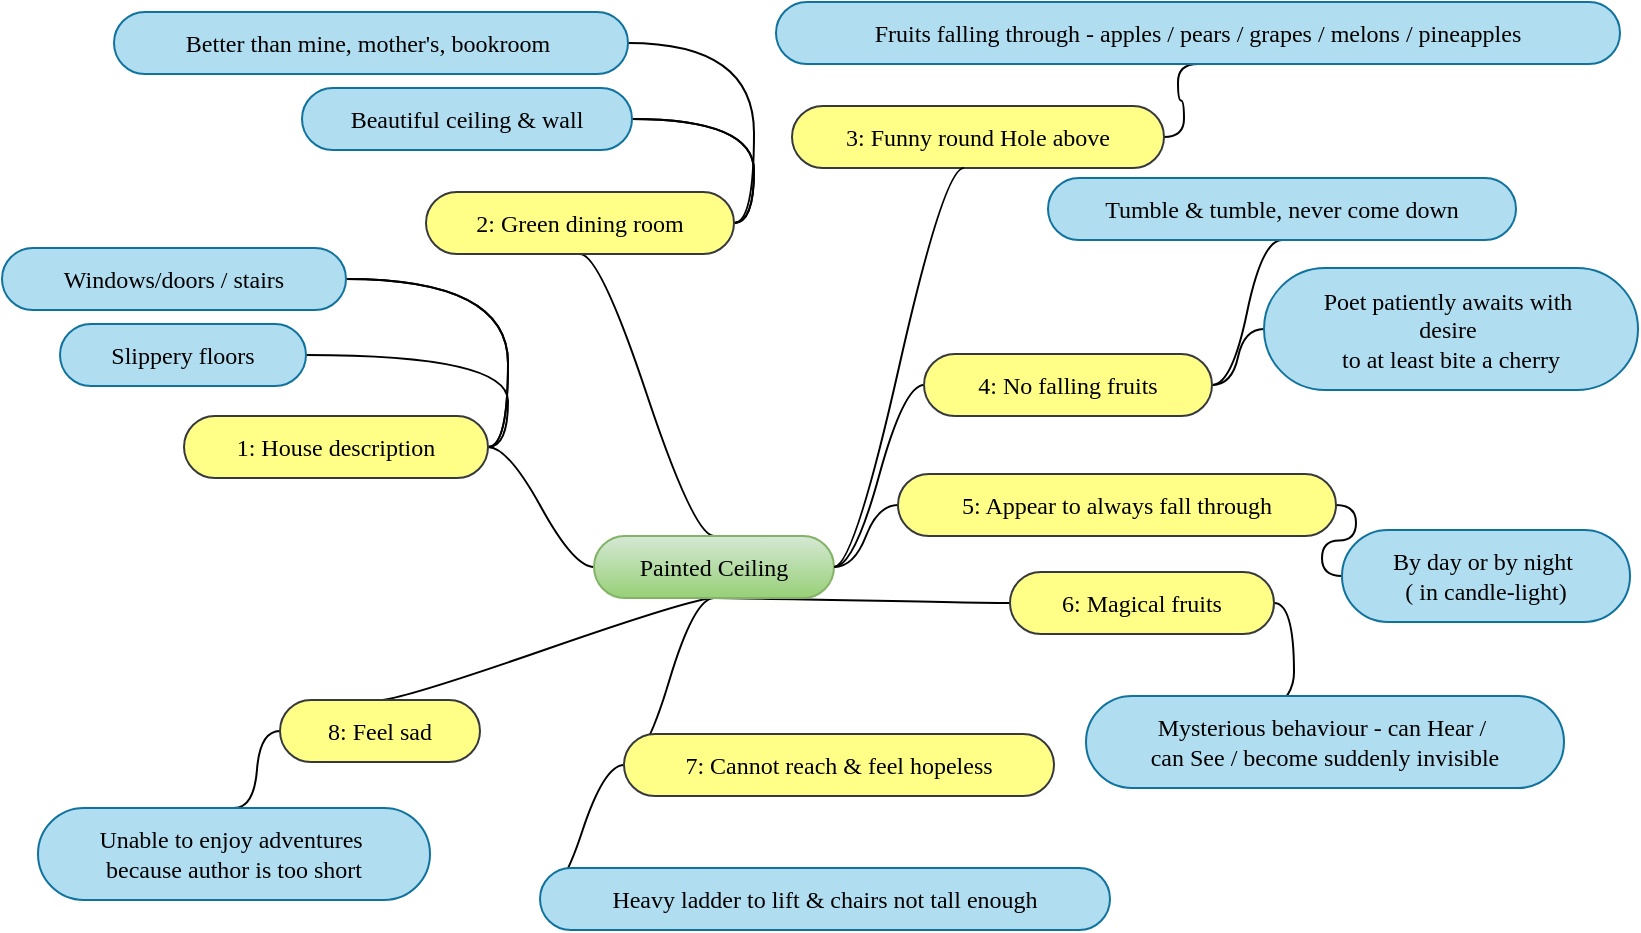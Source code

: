 <mxfile border="50" scale="3" compressed="false" locked="false" version="26.1.1" pages="2">
  <diagram name="Lit_Painted_Ceiling" id="YmL12bMKpDGza6XwsDPr">
    <mxGraphModel dx="2581" dy="941" grid="0" gridSize="10" guides="1" tooltips="1" connect="1" arrows="1" fold="1" page="1" pageScale="1" pageWidth="827" pageHeight="1169" background="none" math="1" shadow="0">
      <root>
        <mxCell id="X5NqExCQtvZxIxQ7pmgY-0" />
        <mxCell id="1" parent="X5NqExCQtvZxIxQ7pmgY-0" />
        <mxCell id="q5sWosqhss169XubvOwO-3" value="" style="edgeStyle=entityRelationEdgeStyle;rounded=0;orthogonalLoop=1;jettySize=auto;html=1;startArrow=none;endArrow=none;segment=10;curved=1;sourcePerimeterSpacing=0;targetPerimeterSpacing=0;" edge="1" parent="1" source="q5sWosqhss169XubvOwO-4" target="q5sWosqhss169XubvOwO-11">
          <mxGeometry relative="1" as="geometry" />
        </mxCell>
        <mxCell id="q5sWosqhss169XubvOwO-28" style="edgeStyle=entityRelationEdgeStyle;rounded=0;orthogonalLoop=1;jettySize=auto;html=1;startArrow=none;endArrow=none;segment=10;curved=1;sourcePerimeterSpacing=0;targetPerimeterSpacing=0;exitX=0.5;exitY=0;exitDx=0;exitDy=0;entryX=0.5;entryY=1;entryDx=0;entryDy=0;" edge="1" parent="1" source="q5sWosqhss169XubvOwO-4" target="q5sWosqhss169XubvOwO-23">
          <mxGeometry relative="1" as="geometry" />
        </mxCell>
        <mxCell id="q5sWosqhss169XubvOwO-38" style="edgeStyle=entityRelationEdgeStyle;rounded=0;orthogonalLoop=1;jettySize=auto;html=1;startArrow=none;endArrow=none;segment=10;curved=1;sourcePerimeterSpacing=0;targetPerimeterSpacing=0;" edge="1" parent="1" source="q5sWosqhss169XubvOwO-4" target="q5sWosqhss169XubvOwO-33">
          <mxGeometry relative="1" as="geometry" />
        </mxCell>
        <mxCell id="q5sWosqhss169XubvOwO-42" style="edgeStyle=entityRelationEdgeStyle;rounded=0;orthogonalLoop=1;jettySize=auto;html=1;startArrow=none;endArrow=none;segment=10;curved=1;sourcePerimeterSpacing=0;targetPerimeterSpacing=0;entryX=0;entryY=0.5;entryDx=0;entryDy=0;" edge="1" parent="1" source="q5sWosqhss169XubvOwO-4" target="q5sWosqhss169XubvOwO-39">
          <mxGeometry relative="1" as="geometry" />
        </mxCell>
        <mxCell id="q5sWosqhss169XubvOwO-44" style="edgeStyle=entityRelationEdgeStyle;rounded=0;orthogonalLoop=1;jettySize=auto;html=1;startArrow=none;endArrow=none;segment=10;curved=1;sourcePerimeterSpacing=0;targetPerimeterSpacing=0;exitX=0.5;exitY=1;exitDx=0;exitDy=0;entryX=0;entryY=0.5;entryDx=0;entryDy=0;" edge="1" parent="1" source="q5sWosqhss169XubvOwO-4" target="q5sWosqhss169XubvOwO-43">
          <mxGeometry relative="1" as="geometry" />
        </mxCell>
        <mxCell id="q5sWosqhss169XubvOwO-51" style="edgeStyle=entityRelationEdgeStyle;rounded=0;orthogonalLoop=1;jettySize=auto;html=1;startArrow=none;endArrow=none;segment=10;curved=1;sourcePerimeterSpacing=0;targetPerimeterSpacing=0;exitX=0.5;exitY=1;exitDx=0;exitDy=0;entryX=0;entryY=0.5;entryDx=0;entryDy=0;" edge="1" parent="1" source="q5sWosqhss169XubvOwO-4" target="q5sWosqhss169XubvOwO-47">
          <mxGeometry relative="1" as="geometry" />
        </mxCell>
        <mxCell id="q5sWosqhss169XubvOwO-54" style="edgeStyle=entityRelationEdgeStyle;rounded=0;orthogonalLoop=1;jettySize=auto;html=1;startArrow=none;endArrow=none;segment=10;curved=1;sourcePerimeterSpacing=0;targetPerimeterSpacing=0;exitX=0.5;exitY=1;exitDx=0;exitDy=0;entryX=0.5;entryY=0;entryDx=0;entryDy=0;" edge="1" parent="1" source="q5sWosqhss169XubvOwO-4" target="q5sWosqhss169XubvOwO-53">
          <mxGeometry relative="1" as="geometry" />
        </mxCell>
        <mxCell id="q5sWosqhss169XubvOwO-4" value="&lt;font face=&quot;Comic Sans MS&quot;&gt;Painted Ceiling&lt;/font&gt;" style="whiteSpace=wrap;html=1;rounded=1;arcSize=50;align=center;verticalAlign=middle;strokeWidth=1;autosize=1;spacing=4;treeFolding=1;treeMoving=1;newEdgeStyle={&quot;edgeStyle&quot;:&quot;entityRelationEdgeStyle&quot;,&quot;startArrow&quot;:&quot;none&quot;,&quot;endArrow&quot;:&quot;none&quot;,&quot;segment&quot;:10,&quot;curved&quot;:1,&quot;sourcePerimeterSpacing&quot;:0,&quot;targetPerimeterSpacing&quot;:0};fillColor=#d5e8d4;strokeColor=#82b366;gradientColor=#97d077;" vertex="1" parent="1">
          <mxGeometry x="-525" y="278" width="120" height="31" as="geometry" />
        </mxCell>
        <mxCell id="q5sWosqhss169XubvOwO-5" value="" style="edgeStyle=entityRelationEdgeStyle;rounded=0;orthogonalLoop=1;jettySize=auto;html=1;startArrow=none;endArrow=none;segment=10;curved=1;sourcePerimeterSpacing=0;targetPerimeterSpacing=0;" edge="1" parent="1" target="q5sWosqhss169XubvOwO-12">
          <mxGeometry relative="1" as="geometry">
            <mxPoint x="-470" y="365.5" as="sourcePoint" />
          </mxGeometry>
        </mxCell>
        <mxCell id="q5sWosqhss169XubvOwO-6" value="" style="edgeStyle=entityRelationEdgeStyle;rounded=0;orthogonalLoop=1;jettySize=auto;html=1;startArrow=none;endArrow=none;segment=10;curved=1;sourcePerimeterSpacing=0;targetPerimeterSpacing=0;" edge="1" parent="1" target="q5sWosqhss169XubvOwO-13">
          <mxGeometry relative="1" as="geometry">
            <mxPoint x="-470" y="365.5" as="sourcePoint" />
          </mxGeometry>
        </mxCell>
        <mxCell id="q5sWosqhss169XubvOwO-8" value="" style="edgeStyle=entityRelationEdgeStyle;rounded=0;orthogonalLoop=1;jettySize=auto;html=1;startArrow=none;endArrow=none;segment=10;curved=1;sourcePerimeterSpacing=0;targetPerimeterSpacing=0;" edge="1" parent="1" source="q5sWosqhss169XubvOwO-11" target="q5sWosqhss169XubvOwO-14">
          <mxGeometry relative="1" as="geometry" />
        </mxCell>
        <mxCell id="q5sWosqhss169XubvOwO-9" value="" style="edgeStyle=entityRelationEdgeStyle;rounded=0;orthogonalLoop=1;jettySize=auto;html=1;startArrow=none;endArrow=none;segment=10;curved=1;sourcePerimeterSpacing=0;targetPerimeterSpacing=0;" edge="1" parent="1" source="q5sWosqhss169XubvOwO-11" target="q5sWosqhss169XubvOwO-14">
          <mxGeometry relative="1" as="geometry" />
        </mxCell>
        <mxCell id="q5sWosqhss169XubvOwO-18" style="edgeStyle=entityRelationEdgeStyle;rounded=0;orthogonalLoop=1;jettySize=auto;html=1;startArrow=none;endArrow=none;segment=10;curved=1;sourcePerimeterSpacing=0;targetPerimeterSpacing=0;" edge="1" parent="1" source="q5sWosqhss169XubvOwO-11" target="q5sWosqhss169XubvOwO-17">
          <mxGeometry relative="1" as="geometry" />
        </mxCell>
        <mxCell id="q5sWosqhss169XubvOwO-11" value="&lt;font face=&quot;Comic Sans MS&quot;&gt;1: House description&lt;/font&gt;" style="whiteSpace=wrap;html=1;rounded=1;arcSize=50;align=center;verticalAlign=middle;strokeWidth=1;autosize=1;spacing=4;treeFolding=1;treeMoving=1;newEdgeStyle={&quot;edgeStyle&quot;:&quot;entityRelationEdgeStyle&quot;,&quot;startArrow&quot;:&quot;none&quot;,&quot;endArrow&quot;:&quot;none&quot;,&quot;segment&quot;:10,&quot;curved&quot;:1,&quot;sourcePerimeterSpacing&quot;:0,&quot;targetPerimeterSpacing&quot;:0};fillColor=#ffff88;strokeColor=#36393d;" vertex="1" parent="1">
          <mxGeometry x="-730" y="218" width="152" height="31" as="geometry" />
        </mxCell>
        <mxCell id="q5sWosqhss169XubvOwO-14" value="&lt;font face=&quot;Comic Sans MS&quot;&gt;Windows/doors / stairs&lt;/font&gt;" style="whiteSpace=wrap;html=1;rounded=1;arcSize=50;align=center;verticalAlign=middle;strokeWidth=1;autosize=1;spacing=4;treeFolding=1;treeMoving=1;newEdgeStyle={&quot;edgeStyle&quot;:&quot;entityRelationEdgeStyle&quot;,&quot;startArrow&quot;:&quot;none&quot;,&quot;endArrow&quot;:&quot;none&quot;,&quot;segment&quot;:10,&quot;curved&quot;:1,&quot;sourcePerimeterSpacing&quot;:0,&quot;targetPerimeterSpacing&quot;:0};fillColor=#b1ddf0;strokeColor=#10739e;" vertex="1" parent="1">
          <mxGeometry x="-821" y="134" width="172" height="31" as="geometry" />
        </mxCell>
        <mxCell id="q5sWosqhss169XubvOwO-17" value="&lt;font face=&quot;Comic Sans MS&quot;&gt;Slippery floors&lt;/font&gt;" style="whiteSpace=wrap;html=1;rounded=1;arcSize=50;align=center;verticalAlign=middle;strokeWidth=1;autosize=1;spacing=4;treeFolding=1;treeMoving=1;newEdgeStyle={&quot;edgeStyle&quot;:&quot;entityRelationEdgeStyle&quot;,&quot;startArrow&quot;:&quot;none&quot;,&quot;endArrow&quot;:&quot;none&quot;,&quot;segment&quot;:10,&quot;curved&quot;:1,&quot;sourcePerimeterSpacing&quot;:0,&quot;targetPerimeterSpacing&quot;:0};fillColor=#b1ddf0;strokeColor=#10739e;" vertex="1" parent="1">
          <mxGeometry x="-792" y="172" width="123" height="31" as="geometry" />
        </mxCell>
        <mxCell id="q5sWosqhss169XubvOwO-19" value="" style="edgeStyle=entityRelationEdgeStyle;rounded=0;orthogonalLoop=1;jettySize=auto;html=1;startArrow=none;endArrow=none;segment=10;curved=1;sourcePerimeterSpacing=0;targetPerimeterSpacing=0;" edge="1" parent="1" source="q5sWosqhss169XubvOwO-23" target="q5sWosqhss169XubvOwO-24">
          <mxGeometry relative="1" as="geometry" />
        </mxCell>
        <mxCell id="q5sWosqhss169XubvOwO-20" value="" style="edgeStyle=entityRelationEdgeStyle;rounded=0;orthogonalLoop=1;jettySize=auto;html=1;startArrow=none;endArrow=none;segment=10;curved=1;sourcePerimeterSpacing=0;targetPerimeterSpacing=0;" edge="1" parent="1" source="q5sWosqhss169XubvOwO-23" target="q5sWosqhss169XubvOwO-24">
          <mxGeometry relative="1" as="geometry" />
        </mxCell>
        <mxCell id="q5sWosqhss169XubvOwO-21" value="" style="edgeStyle=entityRelationEdgeStyle;rounded=0;orthogonalLoop=1;jettySize=auto;html=1;startArrow=none;endArrow=none;segment=10;curved=1;sourcePerimeterSpacing=0;targetPerimeterSpacing=0;" edge="1" parent="1" source="q5sWosqhss169XubvOwO-23" target="q5sWosqhss169XubvOwO-25">
          <mxGeometry relative="1" as="geometry" />
        </mxCell>
        <mxCell id="q5sWosqhss169XubvOwO-23" value="&lt;font face=&quot;Comic Sans MS&quot;&gt;2: Green dining room&lt;/font&gt;" style="whiteSpace=wrap;html=1;rounded=1;arcSize=50;align=center;verticalAlign=middle;strokeWidth=1;autosize=1;spacing=4;treeFolding=1;treeMoving=1;newEdgeStyle={&quot;edgeStyle&quot;:&quot;entityRelationEdgeStyle&quot;,&quot;startArrow&quot;:&quot;none&quot;,&quot;endArrow&quot;:&quot;none&quot;,&quot;segment&quot;:10,&quot;curved&quot;:1,&quot;sourcePerimeterSpacing&quot;:0,&quot;targetPerimeterSpacing&quot;:0};fillColor=#ffff88;strokeColor=#36393d;" vertex="1" parent="1">
          <mxGeometry x="-609" y="106" width="154" height="31" as="geometry" />
        </mxCell>
        <mxCell id="q5sWosqhss169XubvOwO-24" value="&lt;font face=&quot;Comic Sans MS&quot;&gt;Beautiful ceiling &amp;amp; wall&lt;/font&gt;" style="whiteSpace=wrap;html=1;rounded=1;arcSize=50;align=center;verticalAlign=middle;strokeWidth=1;autosize=1;spacing=4;treeFolding=1;treeMoving=1;newEdgeStyle={&quot;edgeStyle&quot;:&quot;entityRelationEdgeStyle&quot;,&quot;startArrow&quot;:&quot;none&quot;,&quot;endArrow&quot;:&quot;none&quot;,&quot;segment&quot;:10,&quot;curved&quot;:1,&quot;sourcePerimeterSpacing&quot;:0,&quot;targetPerimeterSpacing&quot;:0};fillColor=#b1ddf0;strokeColor=#10739e;" vertex="1" parent="1">
          <mxGeometry x="-671" y="54" width="165" height="31" as="geometry" />
        </mxCell>
        <mxCell id="q5sWosqhss169XubvOwO-25" value="&lt;font face=&quot;Comic Sans MS&quot;&gt;Better than mine, mother&#39;s, bookroom&amp;nbsp;&lt;/font&gt;" style="whiteSpace=wrap;html=1;rounded=1;arcSize=50;align=center;verticalAlign=middle;strokeWidth=1;autosize=1;spacing=4;treeFolding=1;treeMoving=1;newEdgeStyle={&quot;edgeStyle&quot;:&quot;entityRelationEdgeStyle&quot;,&quot;startArrow&quot;:&quot;none&quot;,&quot;endArrow&quot;:&quot;none&quot;,&quot;segment&quot;:10,&quot;curved&quot;:1,&quot;sourcePerimeterSpacing&quot;:0,&quot;targetPerimeterSpacing&quot;:0};fillColor=#b1ddf0;strokeColor=#10739e;" vertex="1" parent="1">
          <mxGeometry x="-765" y="16" width="257" height="31" as="geometry" />
        </mxCell>
        <mxCell id="q5sWosqhss169XubvOwO-31" style="edgeStyle=entityRelationEdgeStyle;rounded=0;orthogonalLoop=1;jettySize=auto;html=1;startArrow=none;endArrow=none;segment=10;curved=1;sourcePerimeterSpacing=0;targetPerimeterSpacing=0;entryX=0.5;entryY=1;entryDx=0;entryDy=0;" edge="1" parent="1" source="q5sWosqhss169XubvOwO-29" target="q5sWosqhss169XubvOwO-30">
          <mxGeometry relative="1" as="geometry" />
        </mxCell>
        <mxCell id="q5sWosqhss169XubvOwO-29" value="&lt;font face=&quot;Comic Sans MS&quot;&gt;3: Funny round Hole above&lt;/font&gt;" style="whiteSpace=wrap;html=1;rounded=1;arcSize=50;align=center;verticalAlign=middle;strokeWidth=1;autosize=1;spacing=4;treeFolding=1;treeMoving=1;newEdgeStyle={&quot;edgeStyle&quot;:&quot;entityRelationEdgeStyle&quot;,&quot;startArrow&quot;:&quot;none&quot;,&quot;endArrow&quot;:&quot;none&quot;,&quot;segment&quot;:10,&quot;curved&quot;:1,&quot;sourcePerimeterSpacing&quot;:0,&quot;targetPerimeterSpacing&quot;:0};fillColor=#ffff88;strokeColor=#36393d;" vertex="1" parent="1">
          <mxGeometry x="-426" y="63" width="186" height="31" as="geometry" />
        </mxCell>
        <mxCell id="q5sWosqhss169XubvOwO-30" value="&lt;font face=&quot;Comic Sans MS&quot;&gt;Fruits falling through - apples / pears / grapes / melons / pineapples&lt;/font&gt;" style="whiteSpace=wrap;html=1;rounded=1;arcSize=50;align=center;verticalAlign=middle;strokeWidth=1;autosize=1;spacing=4;treeFolding=1;treeMoving=1;newEdgeStyle={&quot;edgeStyle&quot;:&quot;entityRelationEdgeStyle&quot;,&quot;startArrow&quot;:&quot;none&quot;,&quot;endArrow&quot;:&quot;none&quot;,&quot;segment&quot;:10,&quot;curved&quot;:1,&quot;sourcePerimeterSpacing&quot;:0,&quot;targetPerimeterSpacing&quot;:0};fillColor=#b1ddf0;strokeColor=#10739e;" vertex="1" parent="1">
          <mxGeometry x="-434" y="11" width="422" height="31" as="geometry" />
        </mxCell>
        <mxCell id="q5sWosqhss169XubvOwO-32" style="edgeStyle=entityRelationEdgeStyle;rounded=0;orthogonalLoop=1;jettySize=auto;html=1;startArrow=none;endArrow=none;segment=10;curved=1;sourcePerimeterSpacing=0;targetPerimeterSpacing=0;entryX=0.462;entryY=1;entryDx=0;entryDy=0;entryPerimeter=0;" edge="1" parent="1" source="q5sWosqhss169XubvOwO-4" target="q5sWosqhss169XubvOwO-29">
          <mxGeometry relative="1" as="geometry" />
        </mxCell>
        <mxCell id="q5sWosqhss169XubvOwO-35" style="edgeStyle=entityRelationEdgeStyle;rounded=0;orthogonalLoop=1;jettySize=auto;html=1;startArrow=none;endArrow=none;segment=10;curved=1;sourcePerimeterSpacing=0;targetPerimeterSpacing=0;entryX=0.5;entryY=1;entryDx=0;entryDy=0;" edge="1" parent="1" source="q5sWosqhss169XubvOwO-33" target="q5sWosqhss169XubvOwO-34">
          <mxGeometry relative="1" as="geometry" />
        </mxCell>
        <mxCell id="q5sWosqhss169XubvOwO-37" style="edgeStyle=entityRelationEdgeStyle;rounded=0;orthogonalLoop=1;jettySize=auto;html=1;startArrow=none;endArrow=none;segment=10;curved=1;sourcePerimeterSpacing=0;targetPerimeterSpacing=0;entryX=0;entryY=0.5;entryDx=0;entryDy=0;" edge="1" parent="1" source="q5sWosqhss169XubvOwO-33" target="q5sWosqhss169XubvOwO-36">
          <mxGeometry relative="1" as="geometry" />
        </mxCell>
        <mxCell id="q5sWosqhss169XubvOwO-33" value="&lt;font face=&quot;Comic Sans MS&quot;&gt;4: No falling fruits&lt;/font&gt;" style="whiteSpace=wrap;html=1;rounded=1;arcSize=50;align=center;verticalAlign=middle;strokeWidth=1;autosize=1;spacing=4;treeFolding=1;treeMoving=1;newEdgeStyle={&quot;edgeStyle&quot;:&quot;entityRelationEdgeStyle&quot;,&quot;startArrow&quot;:&quot;none&quot;,&quot;endArrow&quot;:&quot;none&quot;,&quot;segment&quot;:10,&quot;curved&quot;:1,&quot;sourcePerimeterSpacing&quot;:0,&quot;targetPerimeterSpacing&quot;:0};fillColor=#ffff88;strokeColor=#36393d;" vertex="1" parent="1">
          <mxGeometry x="-360" y="187" width="144" height="31" as="geometry" />
        </mxCell>
        <mxCell id="q5sWosqhss169XubvOwO-34" value="&lt;font face=&quot;Comic Sans MS&quot;&gt;Tumble &amp;amp; tumble, never come down&lt;/font&gt;" style="whiteSpace=wrap;html=1;rounded=1;arcSize=50;align=center;verticalAlign=middle;strokeWidth=1;autosize=1;spacing=4;treeFolding=1;treeMoving=1;newEdgeStyle={&quot;edgeStyle&quot;:&quot;entityRelationEdgeStyle&quot;,&quot;startArrow&quot;:&quot;none&quot;,&quot;endArrow&quot;:&quot;none&quot;,&quot;segment&quot;:10,&quot;curved&quot;:1,&quot;sourcePerimeterSpacing&quot;:0,&quot;targetPerimeterSpacing&quot;:0};fillColor=#b1ddf0;strokeColor=#10739e;" vertex="1" parent="1">
          <mxGeometry x="-298" y="99" width="234" height="31" as="geometry" />
        </mxCell>
        <mxCell id="q5sWosqhss169XubvOwO-36" value="&lt;font face=&quot;Comic Sans MS&quot;&gt;Poet patiently awaits with&amp;nbsp;&lt;/font&gt;&lt;div&gt;&lt;font face=&quot;Comic Sans MS&quot;&gt;desire&amp;nbsp;&lt;/font&gt;&lt;div&gt;&lt;font face=&quot;Comic Sans MS&quot;&gt;to at least bite a cherry&lt;/font&gt;&lt;/div&gt;&lt;/div&gt;" style="whiteSpace=wrap;html=1;rounded=1;arcSize=50;align=center;verticalAlign=middle;strokeWidth=1;autosize=1;spacing=4;treeFolding=1;treeMoving=1;newEdgeStyle={&quot;edgeStyle&quot;:&quot;entityRelationEdgeStyle&quot;,&quot;startArrow&quot;:&quot;none&quot;,&quot;endArrow&quot;:&quot;none&quot;,&quot;segment&quot;:10,&quot;curved&quot;:1,&quot;sourcePerimeterSpacing&quot;:0,&quot;targetPerimeterSpacing&quot;:0};fillColor=#b1ddf0;strokeColor=#10739e;" vertex="1" parent="1">
          <mxGeometry x="-190" y="144" width="187" height="61" as="geometry" />
        </mxCell>
        <mxCell id="q5sWosqhss169XubvOwO-41" style="edgeStyle=entityRelationEdgeStyle;rounded=0;orthogonalLoop=1;jettySize=auto;html=1;startArrow=none;endArrow=none;segment=10;curved=1;sourcePerimeterSpacing=0;targetPerimeterSpacing=0;exitX=1;exitY=0.5;exitDx=0;exitDy=0;entryX=0;entryY=0.5;entryDx=0;entryDy=0;" edge="1" parent="1" source="q5sWosqhss169XubvOwO-39" target="q5sWosqhss169XubvOwO-40">
          <mxGeometry relative="1" as="geometry" />
        </mxCell>
        <mxCell id="q5sWosqhss169XubvOwO-39" value="&lt;font face=&quot;Comic Sans MS&quot;&gt;5: Appear to always fall through&lt;/font&gt;" style="whiteSpace=wrap;html=1;rounded=1;arcSize=50;align=center;verticalAlign=middle;strokeWidth=1;autosize=1;spacing=4;treeFolding=1;treeMoving=1;newEdgeStyle={&quot;edgeStyle&quot;:&quot;entityRelationEdgeStyle&quot;,&quot;startArrow&quot;:&quot;none&quot;,&quot;endArrow&quot;:&quot;none&quot;,&quot;segment&quot;:10,&quot;curved&quot;:1,&quot;sourcePerimeterSpacing&quot;:0,&quot;targetPerimeterSpacing&quot;:0};fillColor=#ffff88;strokeColor=#36393d;" vertex="1" parent="1">
          <mxGeometry x="-373" y="247" width="219" height="31" as="geometry" />
        </mxCell>
        <mxCell id="q5sWosqhss169XubvOwO-40" value="&lt;font face=&quot;Comic Sans MS&quot;&gt;By day or by night&amp;nbsp;&lt;/font&gt;&lt;div&gt;&lt;font face=&quot;Comic Sans MS&quot;&gt;( in candle-light)&lt;/font&gt;&lt;/div&gt;" style="whiteSpace=wrap;html=1;rounded=1;arcSize=50;align=center;verticalAlign=middle;strokeWidth=1;autosize=1;spacing=4;treeFolding=1;treeMoving=1;newEdgeStyle={&quot;edgeStyle&quot;:&quot;entityRelationEdgeStyle&quot;,&quot;startArrow&quot;:&quot;none&quot;,&quot;endArrow&quot;:&quot;none&quot;,&quot;segment&quot;:10,&quot;curved&quot;:1,&quot;sourcePerimeterSpacing&quot;:0,&quot;targetPerimeterSpacing&quot;:0};fillColor=#b1ddf0;strokeColor=#10739e;" vertex="1" parent="1">
          <mxGeometry x="-151" y="275" width="144" height="46" as="geometry" />
        </mxCell>
        <mxCell id="q5sWosqhss169XubvOwO-46" style="edgeStyle=entityRelationEdgeStyle;rounded=0;orthogonalLoop=1;jettySize=auto;html=1;startArrow=none;endArrow=none;segment=10;curved=1;sourcePerimeterSpacing=0;targetPerimeterSpacing=0;entryX=0;entryY=0.5;entryDx=0;entryDy=0;" edge="1" parent="1" source="q5sWosqhss169XubvOwO-43" target="q5sWosqhss169XubvOwO-45">
          <mxGeometry relative="1" as="geometry" />
        </mxCell>
        <mxCell id="q5sWosqhss169XubvOwO-43" value="&lt;font face=&quot;Comic Sans MS&quot;&gt;6: Magical fruits&lt;/font&gt;" style="whiteSpace=wrap;html=1;rounded=1;arcSize=50;align=center;verticalAlign=middle;strokeWidth=1;autosize=1;spacing=4;treeFolding=1;treeMoving=1;newEdgeStyle={&quot;edgeStyle&quot;:&quot;entityRelationEdgeStyle&quot;,&quot;startArrow&quot;:&quot;none&quot;,&quot;endArrow&quot;:&quot;none&quot;,&quot;segment&quot;:10,&quot;curved&quot;:1,&quot;sourcePerimeterSpacing&quot;:0,&quot;targetPerimeterSpacing&quot;:0};fillColor=#ffff88;strokeColor=#36393d;" vertex="1" parent="1">
          <mxGeometry x="-317" y="296" width="132" height="31" as="geometry" />
        </mxCell>
        <mxCell id="q5sWosqhss169XubvOwO-45" value="&lt;font face=&quot;Comic Sans MS&quot;&gt;Mysterious behaviour - can Hear /&amp;nbsp;&lt;/font&gt;&lt;div&gt;&lt;font face=&quot;Comic Sans MS&quot;&gt;can See / become suddenly invisible&lt;/font&gt;&lt;/div&gt;" style="whiteSpace=wrap;html=1;rounded=1;arcSize=50;align=center;verticalAlign=middle;strokeWidth=1;autosize=1;spacing=4;treeFolding=1;treeMoving=1;newEdgeStyle={&quot;edgeStyle&quot;:&quot;entityRelationEdgeStyle&quot;,&quot;startArrow&quot;:&quot;none&quot;,&quot;endArrow&quot;:&quot;none&quot;,&quot;segment&quot;:10,&quot;curved&quot;:1,&quot;sourcePerimeterSpacing&quot;:0,&quot;targetPerimeterSpacing&quot;:0};fillColor=#b1ddf0;strokeColor=#10739e;" vertex="1" parent="1">
          <mxGeometry x="-279" y="358" width="239" height="46" as="geometry" />
        </mxCell>
        <mxCell id="q5sWosqhss169XubvOwO-50" style="edgeStyle=entityRelationEdgeStyle;rounded=0;orthogonalLoop=1;jettySize=auto;html=1;startArrow=none;endArrow=none;segment=10;curved=1;sourcePerimeterSpacing=0;targetPerimeterSpacing=0;entryX=0;entryY=0.5;entryDx=0;entryDy=0;" edge="1" parent="1" source="q5sWosqhss169XubvOwO-47" target="q5sWosqhss169XubvOwO-48">
          <mxGeometry relative="1" as="geometry" />
        </mxCell>
        <mxCell id="q5sWosqhss169XubvOwO-47" value="&lt;font face=&quot;Comic Sans MS&quot;&gt;7: Cannot reach &amp;amp; feel hopeless&lt;/font&gt;" style="whiteSpace=wrap;html=1;rounded=1;arcSize=50;align=center;verticalAlign=middle;strokeWidth=1;autosize=1;spacing=4;treeFolding=1;treeMoving=1;newEdgeStyle={&quot;edgeStyle&quot;:&quot;entityRelationEdgeStyle&quot;,&quot;startArrow&quot;:&quot;none&quot;,&quot;endArrow&quot;:&quot;none&quot;,&quot;segment&quot;:10,&quot;curved&quot;:1,&quot;sourcePerimeterSpacing&quot;:0,&quot;targetPerimeterSpacing&quot;:0};fillColor=#ffff88;strokeColor=#36393d;" vertex="1" parent="1">
          <mxGeometry x="-510" y="377" width="215" height="31" as="geometry" />
        </mxCell>
        <mxCell id="q5sWosqhss169XubvOwO-48" value="&lt;font face=&quot;Comic Sans MS&quot;&gt;Heavy ladder to lift &amp;amp; chairs not tall enough&lt;/font&gt;" style="whiteSpace=wrap;html=1;rounded=1;arcSize=50;align=center;verticalAlign=middle;strokeWidth=1;autosize=1;spacing=4;treeFolding=1;treeMoving=1;newEdgeStyle={&quot;edgeStyle&quot;:&quot;entityRelationEdgeStyle&quot;,&quot;startArrow&quot;:&quot;none&quot;,&quot;endArrow&quot;:&quot;none&quot;,&quot;segment&quot;:10,&quot;curved&quot;:1,&quot;sourcePerimeterSpacing&quot;:0,&quot;targetPerimeterSpacing&quot;:0};fillColor=#b1ddf0;strokeColor=#10739e;" vertex="1" parent="1">
          <mxGeometry x="-552" y="444" width="285" height="31" as="geometry" />
        </mxCell>
        <mxCell id="q5sWosqhss169XubvOwO-57" style="edgeStyle=entityRelationEdgeStyle;rounded=0;orthogonalLoop=1;jettySize=auto;html=1;startArrow=none;endArrow=none;segment=10;curved=1;sourcePerimeterSpacing=0;targetPerimeterSpacing=0;entryX=0.5;entryY=0;entryDx=0;entryDy=0;" edge="1" parent="1" source="q5sWosqhss169XubvOwO-53" target="q5sWosqhss169XubvOwO-55">
          <mxGeometry relative="1" as="geometry" />
        </mxCell>
        <mxCell id="q5sWosqhss169XubvOwO-53" value="&lt;font face=&quot;Comic Sans MS&quot;&gt;8: Feel sad&lt;/font&gt;" style="whiteSpace=wrap;html=1;rounded=1;arcSize=50;align=center;verticalAlign=middle;strokeWidth=1;autosize=1;spacing=4;treeFolding=1;treeMoving=1;newEdgeStyle={&quot;edgeStyle&quot;:&quot;entityRelationEdgeStyle&quot;,&quot;startArrow&quot;:&quot;none&quot;,&quot;endArrow&quot;:&quot;none&quot;,&quot;segment&quot;:10,&quot;curved&quot;:1,&quot;sourcePerimeterSpacing&quot;:0,&quot;targetPerimeterSpacing&quot;:0};fillColor=#ffff88;strokeColor=#36393d;" vertex="1" parent="1">
          <mxGeometry x="-682" y="360" width="100" height="31" as="geometry" />
        </mxCell>
        <mxCell id="q5sWosqhss169XubvOwO-55" value="&lt;font face=&quot;Comic Sans MS&quot;&gt;Unable to enjoy adventures&amp;nbsp;&lt;/font&gt;&lt;div&gt;&lt;font face=&quot;Comic Sans MS&quot;&gt;because author is too short&lt;/font&gt;&lt;/div&gt;" style="whiteSpace=wrap;html=1;rounded=1;arcSize=50;align=center;verticalAlign=middle;strokeWidth=1;autosize=1;spacing=4;treeFolding=1;treeMoving=1;newEdgeStyle={&quot;edgeStyle&quot;:&quot;entityRelationEdgeStyle&quot;,&quot;startArrow&quot;:&quot;none&quot;,&quot;endArrow&quot;:&quot;none&quot;,&quot;segment&quot;:10,&quot;curved&quot;:1,&quot;sourcePerimeterSpacing&quot;:0,&quot;targetPerimeterSpacing&quot;:0};fillColor=#b1ddf0;strokeColor=#10739e;" vertex="1" parent="1">
          <mxGeometry x="-803" y="414" width="196" height="46" as="geometry" />
        </mxCell>
      </root>
    </mxGraphModel>
  </diagram>
  <diagram id="xyQlaxVXbEMyL2Kw99fk" name="Early Spring">
    <mxGraphModel dx="2581" dy="941" grid="1" gridSize="10" guides="1" tooltips="1" connect="1" arrows="1" fold="1" page="1" pageScale="1" pageWidth="827" pageHeight="1169" math="0" shadow="0">
      <root>
        <mxCell id="0" />
        <mxCell id="1" parent="0" />
        <mxCell id="bA3HINLL8kSuIuZWkiJS-20" style="edgeStyle=entityRelationEdgeStyle;rounded=0;orthogonalLoop=1;jettySize=auto;html=1;startArrow=none;endArrow=none;segment=10;curved=1;sourcePerimeterSpacing=0;targetPerimeterSpacing=0;strokeColor=#FF0080;" edge="1" parent="1" source="5lQUe_jfdxdE8y1KIDqY-1" target="i9soxz2tY1L0xeloarb1-3">
          <mxGeometry relative="1" as="geometry" />
        </mxCell>
        <mxCell id="bA3HINLL8kSuIuZWkiJS-21" style="edgeStyle=entityRelationEdgeStyle;rounded=0;orthogonalLoop=1;jettySize=auto;html=1;startArrow=none;endArrow=none;segment=10;curved=1;sourcePerimeterSpacing=0;targetPerimeterSpacing=0;entryX=0.5;entryY=1;entryDx=0;entryDy=0;strokeColor=#FF0080;" edge="1" parent="1" source="5lQUe_jfdxdE8y1KIDqY-1" target="bA3HINLL8kSuIuZWkiJS-2">
          <mxGeometry relative="1" as="geometry" />
        </mxCell>
        <mxCell id="bA3HINLL8kSuIuZWkiJS-24" style="edgeStyle=entityRelationEdgeStyle;rounded=0;orthogonalLoop=1;jettySize=auto;html=1;startArrow=none;endArrow=none;segment=10;curved=1;sourcePerimeterSpacing=0;targetPerimeterSpacing=0;entryX=0;entryY=0.5;entryDx=0;entryDy=0;strokeColor=#FF0080;" edge="1" parent="1" source="5lQUe_jfdxdE8y1KIDqY-1" target="bA3HINLL8kSuIuZWkiJS-5">
          <mxGeometry relative="1" as="geometry" />
        </mxCell>
        <mxCell id="bA3HINLL8kSuIuZWkiJS-25" style="edgeStyle=entityRelationEdgeStyle;rounded=0;orthogonalLoop=1;jettySize=auto;html=1;startArrow=none;endArrow=none;segment=10;curved=1;sourcePerimeterSpacing=0;targetPerimeterSpacing=0;entryX=0.5;entryY=0;entryDx=0;entryDy=0;strokeColor=#FF0080;" edge="1" parent="1" source="5lQUe_jfdxdE8y1KIDqY-1" target="bA3HINLL8kSuIuZWkiJS-8">
          <mxGeometry relative="1" as="geometry" />
        </mxCell>
        <mxCell id="bA3HINLL8kSuIuZWkiJS-26" style="edgeStyle=entityRelationEdgeStyle;rounded=0;orthogonalLoop=1;jettySize=auto;html=1;startArrow=none;endArrow=none;segment=10;curved=1;sourcePerimeterSpacing=0;targetPerimeterSpacing=0;entryX=0.5;entryY=0;entryDx=0;entryDy=0;strokeColor=#FF0080;" edge="1" parent="1" source="5lQUe_jfdxdE8y1KIDqY-1" target="bA3HINLL8kSuIuZWkiJS-13">
          <mxGeometry relative="1" as="geometry" />
        </mxCell>
        <mxCell id="bA3HINLL8kSuIuZWkiJS-27" style="edgeStyle=entityRelationEdgeStyle;rounded=0;orthogonalLoop=1;jettySize=auto;html=1;startArrow=none;endArrow=none;segment=10;curved=1;sourcePerimeterSpacing=0;targetPerimeterSpacing=0;strokeColor=#FF0080;" edge="1" parent="1" source="5lQUe_jfdxdE8y1KIDqY-1" target="bA3HINLL8kSuIuZWkiJS-15">
          <mxGeometry relative="1" as="geometry" />
        </mxCell>
        <mxCell id="5lQUe_jfdxdE8y1KIDqY-1" value="&lt;font face=&quot;Comic Sans MS&quot;&gt;Early Spring&lt;/font&gt;" style="whiteSpace=wrap;html=1;rounded=1;arcSize=50;align=center;verticalAlign=middle;strokeWidth=1;autosize=1;spacing=4;treeFolding=1;treeMoving=1;newEdgeStyle={&quot;edgeStyle&quot;:&quot;entityRelationEdgeStyle&quot;,&quot;startArrow&quot;:&quot;none&quot;,&quot;endArrow&quot;:&quot;none&quot;,&quot;segment&quot;:10,&quot;curved&quot;:1,&quot;sourcePerimeterSpacing&quot;:0,&quot;targetPerimeterSpacing&quot;:0};fillColor=#d5e8d4;strokeColor=#82b366;gradientColor=#97d077;" vertex="1" parent="1">
          <mxGeometry x="-490" y="300" width="110" height="35" as="geometry" />
        </mxCell>
        <mxCell id="i9soxz2tY1L0xeloarb1-1" value="" style="edgeStyle=entityRelationEdgeStyle;rounded=0;orthogonalLoop=1;jettySize=auto;html=1;startArrow=none;endArrow=none;segment=10;curved=1;sourcePerimeterSpacing=0;targetPerimeterSpacing=0;" edge="1" parent="1" source="i9soxz2tY1L0xeloarb1-3" target="i9soxz2tY1L0xeloarb1-4">
          <mxGeometry relative="1" as="geometry" />
        </mxCell>
        <mxCell id="i9soxz2tY1L0xeloarb1-2" style="edgeStyle=entityRelationEdgeStyle;rounded=0;orthogonalLoop=1;jettySize=auto;html=1;startArrow=none;endArrow=none;segment=10;curved=1;sourcePerimeterSpacing=0;targetPerimeterSpacing=0;" edge="1" parent="1" source="i9soxz2tY1L0xeloarb1-3" target="i9soxz2tY1L0xeloarb1-5">
          <mxGeometry relative="1" as="geometry" />
        </mxCell>
        <mxCell id="i9soxz2tY1L0xeloarb1-3" value="&lt;font face=&quot;Comic Sans MS&quot;&gt;1: Sitting in &lt;b&gt;grove&lt;/b&gt;&amp;nbsp;&lt;/font&gt;&lt;div&gt;&lt;font face=&quot;Comic Sans MS&quot;&gt;(small woods)&lt;/font&gt;&lt;/div&gt;" style="whiteSpace=wrap;html=1;rounded=1;arcSize=50;align=center;verticalAlign=middle;strokeWidth=1;autosize=1;spacing=4;treeFolding=1;treeMoving=1;newEdgeStyle={&quot;edgeStyle&quot;:&quot;entityRelationEdgeStyle&quot;,&quot;startArrow&quot;:&quot;none&quot;,&quot;endArrow&quot;:&quot;none&quot;,&quot;segment&quot;:10,&quot;curved&quot;:1,&quot;sourcePerimeterSpacing&quot;:0,&quot;targetPerimeterSpacing&quot;:0};fillColor=#ffff88;strokeColor=#36393d;" vertex="1" parent="1">
          <mxGeometry x="-740" y="180" width="150" height="50" as="geometry" />
        </mxCell>
        <mxCell id="i9soxz2tY1L0xeloarb1-4" value="&lt;font face=&quot;Comic Sans MS&quot;&gt;&lt;b&gt;Contrast &lt;/b&gt;: Pleasant thoughts&lt;/font&gt;&lt;div&gt;&lt;font face=&quot;Comic Sans MS&quot;&gt;(nature is pure) &amp;amp; Sadness&lt;/font&gt;&lt;/div&gt;&lt;div&gt;&lt;font face=&quot;Comic Sans MS&quot;&gt;(human life is sorrow &amp;amp;&lt;/font&gt;&lt;/div&gt;&lt;div&gt;&lt;font face=&quot;Comic Sans MS&quot;&gt;conflict)&lt;/font&gt;&lt;/div&gt;" style="whiteSpace=wrap;html=1;rounded=1;arcSize=50;align=center;verticalAlign=middle;strokeWidth=1;autosize=1;spacing=4;treeFolding=1;treeMoving=1;newEdgeStyle={&quot;edgeStyle&quot;:&quot;entityRelationEdgeStyle&quot;,&quot;startArrow&quot;:&quot;none&quot;,&quot;endArrow&quot;:&quot;none&quot;,&quot;segment&quot;:10,&quot;curved&quot;:1,&quot;sourcePerimeterSpacing&quot;:0,&quot;targetPerimeterSpacing&quot;:0};fillColor=#b1ddf0;strokeColor=#10739e;" vertex="1" parent="1">
          <mxGeometry x="-795" y="20" width="210" height="80" as="geometry" />
        </mxCell>
        <mxCell id="i9soxz2tY1L0xeloarb1-5" value="&lt;font face=&quot;Comic Sans MS&quot;&gt;Beautiful scene &amp;amp;&lt;br&gt;nature sounds&lt;/font&gt;" style="whiteSpace=wrap;html=1;rounded=1;arcSize=50;align=center;verticalAlign=middle;strokeWidth=1;autosize=1;spacing=4;treeFolding=1;treeMoving=1;newEdgeStyle={&quot;edgeStyle&quot;:&quot;entityRelationEdgeStyle&quot;,&quot;startArrow&quot;:&quot;none&quot;,&quot;endArrow&quot;:&quot;none&quot;,&quot;segment&quot;:10,&quot;curved&quot;:1,&quot;sourcePerimeterSpacing&quot;:0,&quot;targetPerimeterSpacing&quot;:0};fillColor=#b1ddf0;strokeColor=#10739e;" vertex="1" parent="1">
          <mxGeometry x="-770" y="110" width="140" height="50" as="geometry" />
        </mxCell>
        <mxCell id="bA3HINLL8kSuIuZWkiJS-1" style="edgeStyle=entityRelationEdgeStyle;rounded=0;orthogonalLoop=1;jettySize=auto;html=1;startArrow=none;endArrow=none;segment=10;curved=1;sourcePerimeterSpacing=0;targetPerimeterSpacing=0;exitX=0.5;exitY=1;exitDx=0;exitDy=0;entryX=0.447;entryY=1.02;entryDx=0;entryDy=0;entryPerimeter=0;" edge="1" parent="1" source="i9soxz2tY1L0xeloarb1-3" target="i9soxz2tY1L0xeloarb1-3">
          <mxGeometry relative="1" as="geometry" />
        </mxCell>
        <mxCell id="bA3HINLL8kSuIuZWkiJS-30" style="edgeStyle=entityRelationEdgeStyle;rounded=0;orthogonalLoop=1;jettySize=auto;html=1;startArrow=none;endArrow=none;segment=10;curved=1;sourcePerimeterSpacing=0;targetPerimeterSpacing=0;entryX=0.5;entryY=1;entryDx=0;entryDy=0;" edge="1" parent="1" source="bA3HINLL8kSuIuZWkiJS-2" target="bA3HINLL8kSuIuZWkiJS-3">
          <mxGeometry relative="1" as="geometry" />
        </mxCell>
        <mxCell id="bA3HINLL8kSuIuZWkiJS-2" value="&lt;font face=&quot;Comic Sans MS&quot;&gt;2: &lt;b&gt;Deep connection&lt;/b&gt; b/w&lt;/font&gt;&lt;div&gt;&lt;font face=&quot;Comic Sans MS&quot;&gt;Nature &amp;amp; Human Soul&lt;/font&gt;&lt;/div&gt;" style="whiteSpace=wrap;html=1;rounded=1;arcSize=50;align=center;verticalAlign=middle;strokeWidth=1;autosize=1;spacing=4;treeFolding=1;treeMoving=1;newEdgeStyle={&quot;edgeStyle&quot;:&quot;entityRelationEdgeStyle&quot;,&quot;startArrow&quot;:&quot;none&quot;,&quot;endArrow&quot;:&quot;none&quot;,&quot;segment&quot;:10,&quot;curved&quot;:1,&quot;sourcePerimeterSpacing&quot;:0,&quot;targetPerimeterSpacing&quot;:0};fillColor=#ffff88;strokeColor=#36393d;" vertex="1" parent="1">
          <mxGeometry x="-430" y="140" width="180" height="40" as="geometry" />
        </mxCell>
        <mxCell id="bA3HINLL8kSuIuZWkiJS-3" value="&lt;font face=&quot;Comic Sans MS&quot;&gt;&lt;b&gt;&quot;What man has made of man&quot;&lt;br&gt;&lt;/b&gt;Disappointed with humanity -&amp;nbsp;&lt;/font&gt;&lt;div&gt;&lt;font face=&quot;Comic Sans MS&quot;&gt;for&amp;nbsp;&lt;/font&gt;&lt;span style=&quot;font-family: &amp;quot;Comic Sans MS&amp;quot;; background-color: transparent; color: light-dark(rgb(0, 0, 0), rgb(255, 255, 255));&quot;&gt;distancing&amp;nbsp;&lt;/span&gt;&lt;span style=&quot;font-family: &amp;quot;Comic Sans MS&amp;quot;; background-color: transparent; color: light-dark(rgb(0, 0, 0), rgb(255, 255, 255));&quot;&gt;from nature&#39;s harmony&lt;/span&gt;&lt;/div&gt;&lt;div&gt;&lt;span style=&quot;font-family: &amp;quot;Comic Sans MS&amp;quot;; background-color: transparent; color: light-dark(rgb(0, 0, 0), rgb(255, 255, 255));&quot;&gt;&amp;amp; suffering wars/greed/cruelty&lt;/span&gt;&lt;/div&gt;" style="whiteSpace=wrap;html=1;rounded=1;arcSize=50;align=center;verticalAlign=middle;strokeWidth=1;autosize=1;spacing=4;treeFolding=1;treeMoving=1;newEdgeStyle={&quot;edgeStyle&quot;:&quot;entityRelationEdgeStyle&quot;,&quot;startArrow&quot;:&quot;none&quot;,&quot;endArrow&quot;:&quot;none&quot;,&quot;segment&quot;:10,&quot;curved&quot;:1,&quot;sourcePerimeterSpacing&quot;:0,&quot;targetPerimeterSpacing&quot;:0};fillColor=#b1ddf0;strokeColor=#10739e;" vertex="1" parent="1">
          <mxGeometry x="-465" y="20" width="260" height="80" as="geometry" />
        </mxCell>
        <mxCell id="bA3HINLL8kSuIuZWkiJS-22" style="edgeStyle=entityRelationEdgeStyle;rounded=0;orthogonalLoop=1;jettySize=auto;html=1;startArrow=none;endArrow=none;segment=10;curved=1;sourcePerimeterSpacing=0;targetPerimeterSpacing=0;exitX=0.5;exitY=1;exitDx=0;exitDy=0;" edge="1" parent="1" source="bA3HINLL8kSuIuZWkiJS-5" target="bA3HINLL8kSuIuZWkiJS-6">
          <mxGeometry relative="1" as="geometry" />
        </mxCell>
        <mxCell id="bA3HINLL8kSuIuZWkiJS-5" value="&lt;font face=&quot;Comic Sans MS&quot;&gt;3: &lt;b&gt;Flowers&lt;/b&gt; - Primeroses &amp;amp; Periwinkles:&amp;nbsp;&lt;br&gt;&lt;/font&gt;&lt;span style=&quot;font-family: &amp;quot;Comic Sans MS&amp;quot;;&quot;&gt;&amp;nbsp;grow freely in fresh air&lt;/span&gt;&lt;font face=&quot;Comic Sans MS&quot;&gt;&lt;/font&gt;" style="whiteSpace=wrap;html=1;rounded=1;arcSize=50;align=center;verticalAlign=middle;strokeWidth=1;autosize=1;spacing=4;treeFolding=1;treeMoving=1;newEdgeStyle={&quot;edgeStyle&quot;:&quot;entityRelationEdgeStyle&quot;,&quot;startArrow&quot;:&quot;none&quot;,&quot;endArrow&quot;:&quot;none&quot;,&quot;segment&quot;:10,&quot;curved&quot;:1,&quot;sourcePerimeterSpacing&quot;:0,&quot;targetPerimeterSpacing&quot;:0};fillColor=#ffff88;strokeColor=#36393d;" vertex="1" parent="1">
          <mxGeometry x="-295" y="210" width="260" height="50" as="geometry" />
        </mxCell>
        <mxCell id="bA3HINLL8kSuIuZWkiJS-6" value="&lt;br&gt;&lt;div&gt;&lt;font face=&quot;Comic Sans MS&quot;&gt;Nature is full of joy &amp;amp;&lt;/font&gt;&lt;/div&gt;&lt;div&gt;&lt;font face=&quot;Comic Sans MS&quot;&gt;contentment&lt;/font&gt;&lt;/div&gt;" style="whiteSpace=wrap;html=1;rounded=1;arcSize=50;align=center;verticalAlign=middle;strokeWidth=1;autosize=1;spacing=4;treeFolding=1;treeMoving=1;newEdgeStyle={&quot;edgeStyle&quot;:&quot;entityRelationEdgeStyle&quot;,&quot;startArrow&quot;:&quot;none&quot;,&quot;endArrow&quot;:&quot;none&quot;,&quot;segment&quot;:10,&quot;curved&quot;:1,&quot;sourcePerimeterSpacing&quot;:0,&quot;targetPerimeterSpacing&quot;:0};fillColor=#b1ddf0;strokeColor=#10739e;" vertex="1" parent="1">
          <mxGeometry x="-205" y="470" width="170" height="60" as="geometry" />
        </mxCell>
        <mxCell id="bA3HINLL8kSuIuZWkiJS-23" style="edgeStyle=entityRelationEdgeStyle;rounded=0;orthogonalLoop=1;jettySize=auto;html=1;startArrow=none;endArrow=none;segment=10;curved=1;sourcePerimeterSpacing=0;targetPerimeterSpacing=0;" edge="1" parent="1" source="bA3HINLL8kSuIuZWkiJS-8" target="bA3HINLL8kSuIuZWkiJS-6">
          <mxGeometry relative="1" as="geometry" />
        </mxCell>
        <mxCell id="bA3HINLL8kSuIuZWkiJS-8" value="&lt;font face=&quot;Comic Sans MS&quot;&gt;4: &lt;b&gt;Birds&lt;/b&gt; - hopping &amp;amp; playing,&lt;/font&gt;&lt;div&gt;&lt;font face=&quot;Comic Sans MS&quot;&gt;happy &amp;amp; carefree&amp;nbsp;&lt;/font&gt;&lt;/div&gt;" style="whiteSpace=wrap;html=1;rounded=1;arcSize=50;align=center;verticalAlign=middle;strokeWidth=1;autosize=1;spacing=4;treeFolding=1;treeMoving=1;newEdgeStyle={&quot;edgeStyle&quot;:&quot;entityRelationEdgeStyle&quot;,&quot;startArrow&quot;:&quot;none&quot;,&quot;endArrow&quot;:&quot;none&quot;,&quot;segment&quot;:10,&quot;curved&quot;:1,&quot;sourcePerimeterSpacing&quot;:0,&quot;targetPerimeterSpacing&quot;:0};fillColor=#ffff88;strokeColor=#36393d;" vertex="1" parent="1">
          <mxGeometry x="-280" y="360" width="200" height="50" as="geometry" />
        </mxCell>
        <mxCell id="bA3HINLL8kSuIuZWkiJS-14" style="edgeStyle=entityRelationEdgeStyle;rounded=0;orthogonalLoop=1;jettySize=auto;html=1;startArrow=none;endArrow=none;segment=10;curved=1;sourcePerimeterSpacing=0;targetPerimeterSpacing=0;entryX=0;entryY=0.5;entryDx=0;entryDy=0;" edge="1" parent="1" source="bA3HINLL8kSuIuZWkiJS-13" target="bA3HINLL8kSuIuZWkiJS-6">
          <mxGeometry relative="1" as="geometry" />
        </mxCell>
        <mxCell id="bA3HINLL8kSuIuZWkiJS-13" value="&lt;font face=&quot;Comic Sans MS&quot;&gt;5: &lt;b&gt;Twigs &amp;amp; Branches&lt;/b&gt;:&amp;nbsp;&lt;/font&gt;&lt;div&gt;&lt;font face=&quot;Comic Sans MS&quot;&gt;stretch to embrace the breeze&lt;/font&gt;&lt;/div&gt;" style="whiteSpace=wrap;html=1;rounded=1;arcSize=50;align=center;verticalAlign=middle;strokeWidth=1;autosize=1;spacing=4;treeFolding=1;treeMoving=1;newEdgeStyle={&quot;edgeStyle&quot;:&quot;entityRelationEdgeStyle&quot;,&quot;startArrow&quot;:&quot;none&quot;,&quot;endArrow&quot;:&quot;none&quot;,&quot;segment&quot;:10,&quot;curved&quot;:1,&quot;sourcePerimeterSpacing&quot;:0,&quot;targetPerimeterSpacing&quot;:0};fillColor=#ffff88;strokeColor=#36393d;" vertex="1" parent="1">
          <mxGeometry x="-565" y="440" width="220" height="50" as="geometry" />
        </mxCell>
        <mxCell id="bA3HINLL8kSuIuZWkiJS-19" style="edgeStyle=entityRelationEdgeStyle;rounded=0;orthogonalLoop=1;jettySize=auto;html=1;startArrow=none;endArrow=none;segment=10;curved=1;sourcePerimeterSpacing=0;targetPerimeterSpacing=0;entryX=0;entryY=0.5;entryDx=0;entryDy=0;" edge="1" parent="1" source="bA3HINLL8kSuIuZWkiJS-15" target="bA3HINLL8kSuIuZWkiJS-3">
          <mxGeometry relative="1" as="geometry" />
        </mxCell>
        <mxCell id="bA3HINLL8kSuIuZWkiJS-15" value="&lt;font face=&quot;Comic Sans MS&quot;&gt;6: &lt;b&gt;Divine plan&lt;/b&gt;: Nature is full of happiness.&lt;br&gt;Humans have ruined their world!&lt;/font&gt;" style="whiteSpace=wrap;html=1;rounded=1;arcSize=50;align=center;verticalAlign=middle;strokeWidth=1;autosize=1;spacing=4;treeFolding=1;treeMoving=1;newEdgeStyle={&quot;edgeStyle&quot;:&quot;entityRelationEdgeStyle&quot;,&quot;startArrow&quot;:&quot;none&quot;,&quot;endArrow&quot;:&quot;none&quot;,&quot;segment&quot;:10,&quot;curved&quot;:1,&quot;sourcePerimeterSpacing&quot;:0,&quot;targetPerimeterSpacing&quot;:0};fillColor=#ffff88;strokeColor=#36393d;" vertex="1" parent="1">
          <mxGeometry x="-827" y="300" width="280" height="50" as="geometry" />
        </mxCell>
      </root>
    </mxGraphModel>
  </diagram>
</mxfile>
